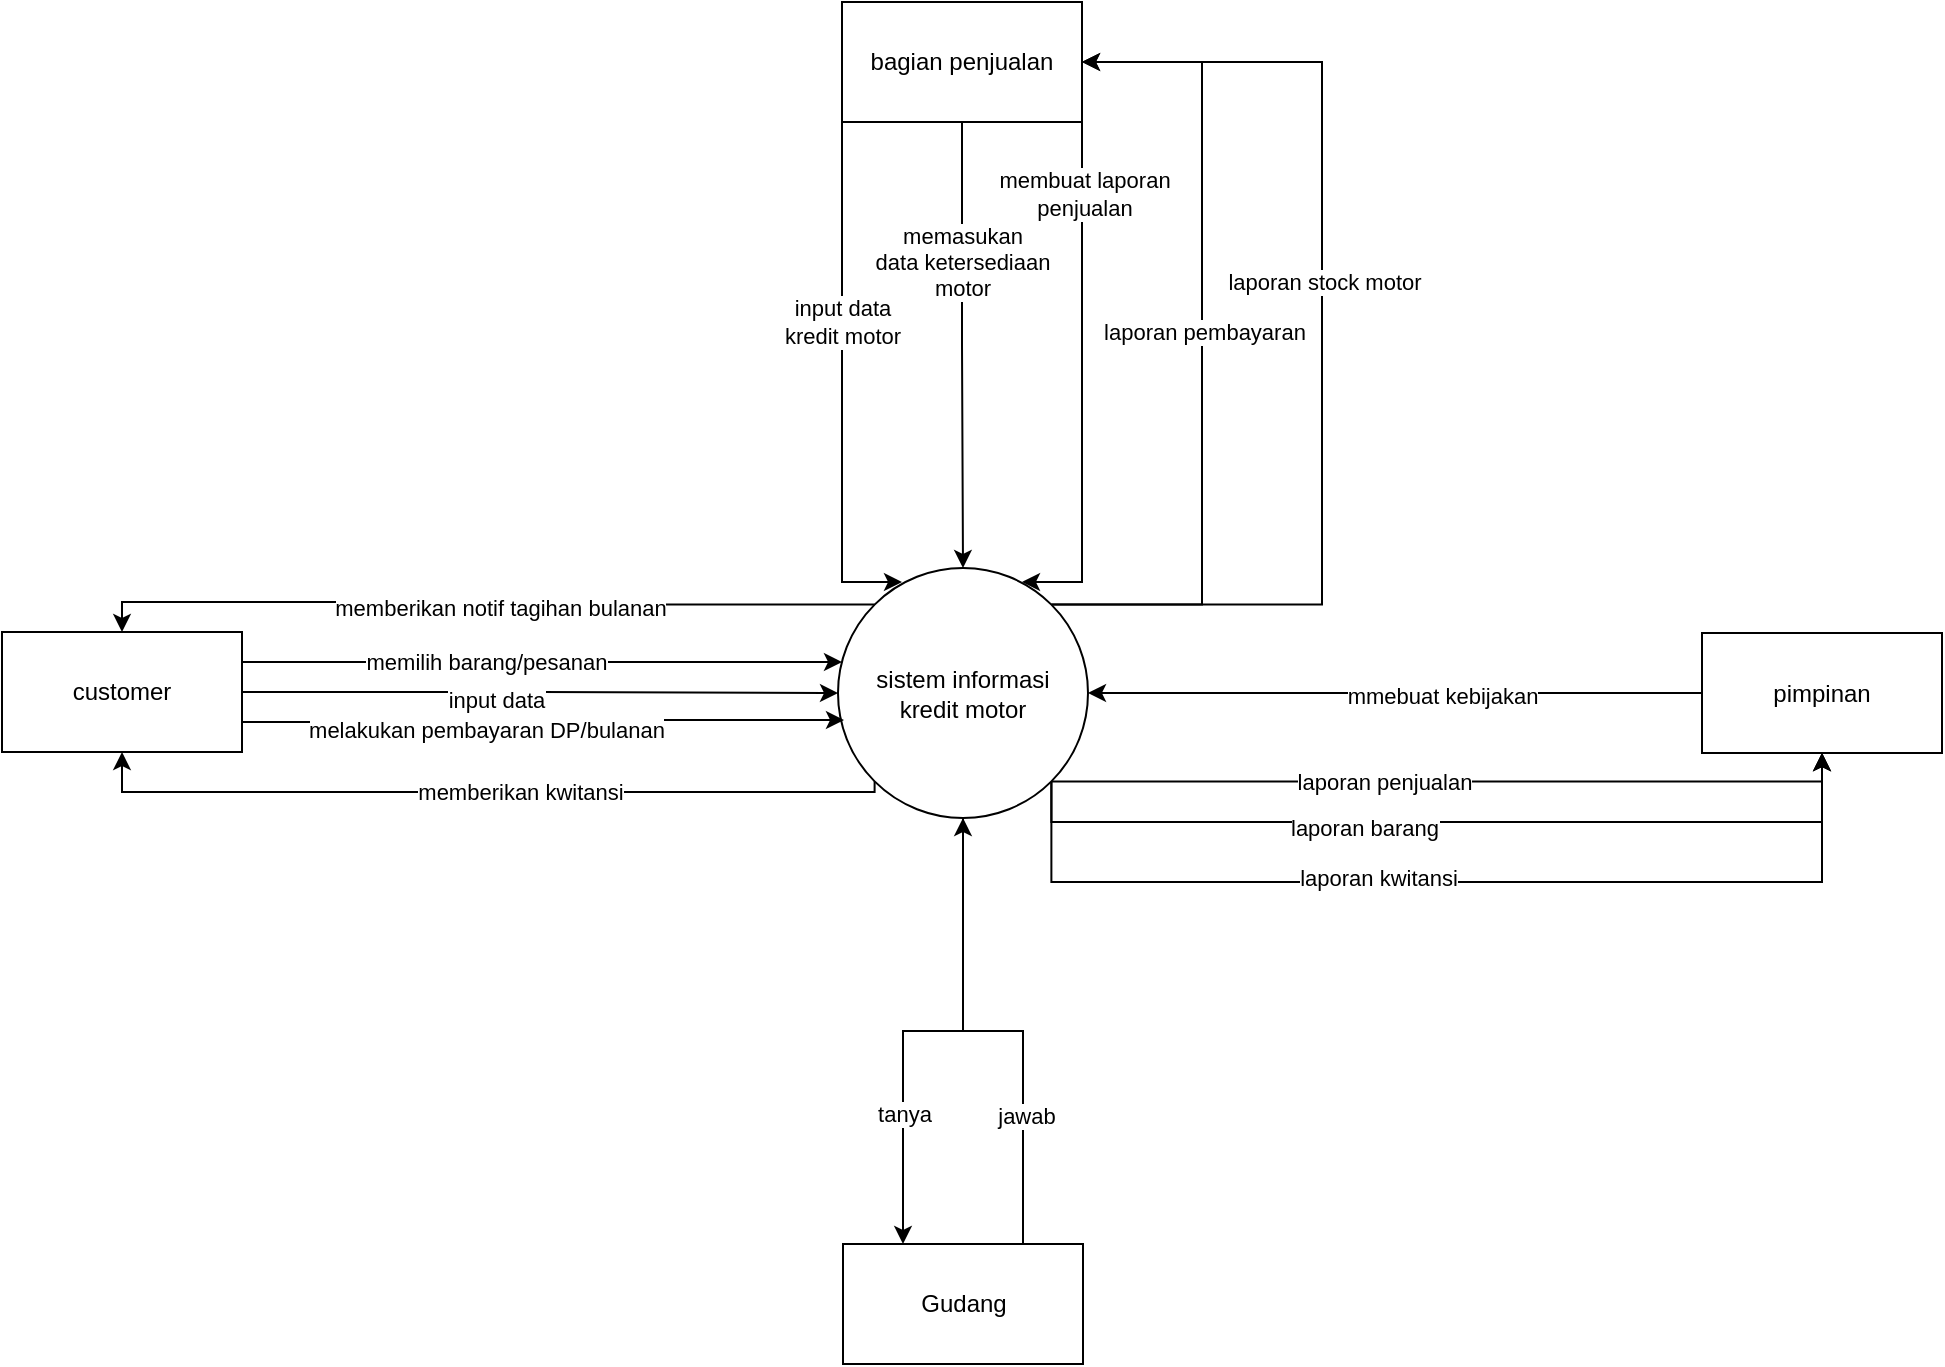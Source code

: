 <mxfile version="24.4.4" type="device">
  <diagram id="4cOmoD7kVX458PeyxUBy" name="Page-1">
    <mxGraphModel dx="1434" dy="879" grid="1" gridSize="10" guides="1" tooltips="1" connect="1" arrows="1" fold="1" page="1" pageScale="1" pageWidth="1100" pageHeight="850" math="0" shadow="0">
      <root>
        <mxCell id="0" />
        <mxCell id="1" parent="0" />
        <mxCell id="rYl-7uUuEtlIB3AwXQG3-11" style="edgeStyle=orthogonalEdgeStyle;rounded=0;orthogonalLoop=1;jettySize=auto;html=1;exitX=0;exitY=1;exitDx=0;exitDy=0;entryX=0.5;entryY=1;entryDx=0;entryDy=0;" parent="1" source="rYl-7uUuEtlIB3AwXQG3-1" target="rYl-7uUuEtlIB3AwXQG3-2" edge="1">
          <mxGeometry relative="1" as="geometry">
            <Array as="points">
              <mxPoint x="506" y="475" />
              <mxPoint x="130" y="475" />
            </Array>
          </mxGeometry>
        </mxCell>
        <mxCell id="rYl-7uUuEtlIB3AwXQG3-12" value="memberikan kwitansi" style="edgeLabel;html=1;align=center;verticalAlign=middle;resizable=0;points=[];" parent="rYl-7uUuEtlIB3AwXQG3-11" vertex="1" connectable="0">
          <mxGeometry x="-0.091" relative="1" as="geometry">
            <mxPoint as="offset" />
          </mxGeometry>
        </mxCell>
        <mxCell id="rYl-7uUuEtlIB3AwXQG3-21" style="edgeStyle=orthogonalEdgeStyle;rounded=0;orthogonalLoop=1;jettySize=auto;html=1;exitX=1;exitY=0;exitDx=0;exitDy=0;entryX=1;entryY=0.5;entryDx=0;entryDy=0;" parent="1" source="rYl-7uUuEtlIB3AwXQG3-1" target="rYl-7uUuEtlIB3AwXQG3-13" edge="1">
          <mxGeometry relative="1" as="geometry">
            <Array as="points">
              <mxPoint x="670" y="381" />
              <mxPoint x="670" y="110" />
            </Array>
          </mxGeometry>
        </mxCell>
        <mxCell id="rYl-7uUuEtlIB3AwXQG3-22" value="laporan pembayaran" style="edgeLabel;html=1;align=center;verticalAlign=middle;resizable=0;points=[];" parent="rYl-7uUuEtlIB3AwXQG3-21" vertex="1" connectable="0">
          <mxGeometry x="0.041" y="-1" relative="1" as="geometry">
            <mxPoint as="offset" />
          </mxGeometry>
        </mxCell>
        <mxCell id="rYl-7uUuEtlIB3AwXQG3-23" style="edgeStyle=orthogonalEdgeStyle;rounded=0;orthogonalLoop=1;jettySize=auto;html=1;exitX=1;exitY=0;exitDx=0;exitDy=0;entryX=1;entryY=0.5;entryDx=0;entryDy=0;" parent="1" source="rYl-7uUuEtlIB3AwXQG3-1" target="rYl-7uUuEtlIB3AwXQG3-13" edge="1">
          <mxGeometry relative="1" as="geometry">
            <Array as="points">
              <mxPoint x="730" y="381" />
              <mxPoint x="730" y="110" />
            </Array>
          </mxGeometry>
        </mxCell>
        <mxCell id="rYl-7uUuEtlIB3AwXQG3-24" value="laporan stock motor" style="edgeLabel;html=1;align=center;verticalAlign=middle;resizable=0;points=[];" parent="rYl-7uUuEtlIB3AwXQG3-23" vertex="1" connectable="0">
          <mxGeometry x="0.191" y="-1" relative="1" as="geometry">
            <mxPoint y="17" as="offset" />
          </mxGeometry>
        </mxCell>
        <mxCell id="RgltOJOQ-o09lIWsevZv-6" style="edgeStyle=orthogonalEdgeStyle;rounded=0;orthogonalLoop=1;jettySize=auto;html=1;exitX=1;exitY=1;exitDx=0;exitDy=0;entryX=0.5;entryY=1;entryDx=0;entryDy=0;" edge="1" parent="1" source="rYl-7uUuEtlIB3AwXQG3-1" target="RgltOJOQ-o09lIWsevZv-1">
          <mxGeometry relative="1" as="geometry">
            <Array as="points">
              <mxPoint x="980" y="470" />
            </Array>
          </mxGeometry>
        </mxCell>
        <mxCell id="RgltOJOQ-o09lIWsevZv-7" value="laporan penjualan" style="edgeLabel;html=1;align=center;verticalAlign=middle;resizable=0;points=[];" vertex="1" connectable="0" parent="RgltOJOQ-o09lIWsevZv-6">
          <mxGeometry x="-0.167" y="-4" relative="1" as="geometry">
            <mxPoint y="-4" as="offset" />
          </mxGeometry>
        </mxCell>
        <mxCell id="RgltOJOQ-o09lIWsevZv-8" style="edgeStyle=orthogonalEdgeStyle;rounded=0;orthogonalLoop=1;jettySize=auto;html=1;exitX=1;exitY=1;exitDx=0;exitDy=0;entryX=0.5;entryY=1;entryDx=0;entryDy=0;" edge="1" parent="1" source="rYl-7uUuEtlIB3AwXQG3-1" target="RgltOJOQ-o09lIWsevZv-1">
          <mxGeometry relative="1" as="geometry">
            <Array as="points">
              <mxPoint x="595" y="490" />
              <mxPoint x="980" y="490" />
            </Array>
          </mxGeometry>
        </mxCell>
        <mxCell id="RgltOJOQ-o09lIWsevZv-9" value="laporan barang" style="edgeLabel;html=1;align=center;verticalAlign=middle;resizable=0;points=[];" vertex="1" connectable="0" parent="RgltOJOQ-o09lIWsevZv-8">
          <mxGeometry x="-0.197" y="-3" relative="1" as="geometry">
            <mxPoint as="offset" />
          </mxGeometry>
        </mxCell>
        <mxCell id="RgltOJOQ-o09lIWsevZv-10" style="edgeStyle=orthogonalEdgeStyle;rounded=0;orthogonalLoop=1;jettySize=auto;html=1;exitX=1;exitY=1;exitDx=0;exitDy=0;entryX=0.5;entryY=1;entryDx=0;entryDy=0;" edge="1" parent="1" source="rYl-7uUuEtlIB3AwXQG3-1" target="RgltOJOQ-o09lIWsevZv-1">
          <mxGeometry relative="1" as="geometry">
            <Array as="points">
              <mxPoint x="595" y="520" />
              <mxPoint x="980" y="520" />
            </Array>
          </mxGeometry>
        </mxCell>
        <mxCell id="RgltOJOQ-o09lIWsevZv-11" value="laporan kwitansi" style="edgeLabel;html=1;align=center;verticalAlign=middle;resizable=0;points=[];" vertex="1" connectable="0" parent="RgltOJOQ-o09lIWsevZv-10">
          <mxGeometry x="-0.146" y="-3" relative="1" as="geometry">
            <mxPoint y="-5" as="offset" />
          </mxGeometry>
        </mxCell>
        <mxCell id="RgltOJOQ-o09lIWsevZv-13" style="edgeStyle=orthogonalEdgeStyle;rounded=0;orthogonalLoop=1;jettySize=auto;html=1;exitX=0;exitY=0;exitDx=0;exitDy=0;entryX=0.5;entryY=0;entryDx=0;entryDy=0;" edge="1" parent="1" source="rYl-7uUuEtlIB3AwXQG3-1" target="rYl-7uUuEtlIB3AwXQG3-2">
          <mxGeometry relative="1" as="geometry">
            <Array as="points">
              <mxPoint x="339" y="381" />
              <mxPoint x="339" y="380" />
              <mxPoint x="130" y="380" />
            </Array>
          </mxGeometry>
        </mxCell>
        <mxCell id="RgltOJOQ-o09lIWsevZv-14" value="memberikan notif tagihan bulanan" style="edgeLabel;html=1;align=center;verticalAlign=middle;resizable=0;points=[];" vertex="1" connectable="0" parent="RgltOJOQ-o09lIWsevZv-13">
          <mxGeometry x="-0.039" y="3" relative="1" as="geometry">
            <mxPoint as="offset" />
          </mxGeometry>
        </mxCell>
        <mxCell id="RgltOJOQ-o09lIWsevZv-30" style="edgeStyle=orthogonalEdgeStyle;rounded=0;orthogonalLoop=1;jettySize=auto;html=1;exitX=0.5;exitY=1;exitDx=0;exitDy=0;entryX=0.25;entryY=0;entryDx=0;entryDy=0;" edge="1" parent="1" source="rYl-7uUuEtlIB3AwXQG3-1" target="RgltOJOQ-o09lIWsevZv-15">
          <mxGeometry relative="1" as="geometry" />
        </mxCell>
        <mxCell id="RgltOJOQ-o09lIWsevZv-31" value="tanya" style="edgeLabel;html=1;align=center;verticalAlign=middle;resizable=0;points=[];" vertex="1" connectable="0" parent="RgltOJOQ-o09lIWsevZv-30">
          <mxGeometry x="0.465" relative="1" as="geometry">
            <mxPoint as="offset" />
          </mxGeometry>
        </mxCell>
        <mxCell id="rYl-7uUuEtlIB3AwXQG3-1" value="sistem informasi&lt;div&gt;kredit motor&lt;/div&gt;" style="ellipse;whiteSpace=wrap;html=1;aspect=fixed;" parent="1" vertex="1">
          <mxGeometry x="488" y="363" width="125" height="125" as="geometry" />
        </mxCell>
        <mxCell id="rYl-7uUuEtlIB3AwXQG3-3" style="edgeStyle=orthogonalEdgeStyle;rounded=0;orthogonalLoop=1;jettySize=auto;html=1;exitX=1;exitY=0.5;exitDx=0;exitDy=0;entryX=0;entryY=0.5;entryDx=0;entryDy=0;" parent="1" source="rYl-7uUuEtlIB3AwXQG3-2" target="rYl-7uUuEtlIB3AwXQG3-1" edge="1">
          <mxGeometry relative="1" as="geometry" />
        </mxCell>
        <mxCell id="rYl-7uUuEtlIB3AwXQG3-4" value="input data" style="edgeLabel;html=1;align=center;verticalAlign=middle;resizable=0;points=[];" parent="rYl-7uUuEtlIB3AwXQG3-3" vertex="1" connectable="0">
          <mxGeometry x="-0.149" y="-4" relative="1" as="geometry">
            <mxPoint as="offset" />
          </mxGeometry>
        </mxCell>
        <mxCell id="rYl-7uUuEtlIB3AwXQG3-2" value="customer" style="rounded=0;whiteSpace=wrap;html=1;" parent="1" vertex="1">
          <mxGeometry x="70" y="395" width="120" height="60" as="geometry" />
        </mxCell>
        <mxCell id="rYl-7uUuEtlIB3AwXQG3-7" style="edgeStyle=orthogonalEdgeStyle;rounded=0;orthogonalLoop=1;jettySize=auto;html=1;exitX=1;exitY=0.25;exitDx=0;exitDy=0;entryX=0.016;entryY=0.376;entryDx=0;entryDy=0;entryPerimeter=0;" parent="1" source="rYl-7uUuEtlIB3AwXQG3-2" target="rYl-7uUuEtlIB3AwXQG3-1" edge="1">
          <mxGeometry relative="1" as="geometry" />
        </mxCell>
        <mxCell id="rYl-7uUuEtlIB3AwXQG3-8" value="memilih barang/pesanan" style="edgeLabel;html=1;align=center;verticalAlign=middle;resizable=0;points=[];" parent="rYl-7uUuEtlIB3AwXQG3-7" vertex="1" connectable="0">
          <mxGeometry x="-0.187" relative="1" as="geometry">
            <mxPoint as="offset" />
          </mxGeometry>
        </mxCell>
        <mxCell id="rYl-7uUuEtlIB3AwXQG3-9" style="edgeStyle=orthogonalEdgeStyle;rounded=0;orthogonalLoop=1;jettySize=auto;html=1;exitX=1;exitY=0.75;exitDx=0;exitDy=0;entryX=0.024;entryY=0.608;entryDx=0;entryDy=0;entryPerimeter=0;" parent="1" source="rYl-7uUuEtlIB3AwXQG3-2" target="rYl-7uUuEtlIB3AwXQG3-1" edge="1">
          <mxGeometry relative="1" as="geometry" />
        </mxCell>
        <mxCell id="rYl-7uUuEtlIB3AwXQG3-10" value="melakukan pembayaran DP/bulanan" style="edgeLabel;html=1;align=center;verticalAlign=middle;resizable=0;points=[];" parent="rYl-7uUuEtlIB3AwXQG3-9" vertex="1" connectable="0">
          <mxGeometry x="-0.192" y="-4" relative="1" as="geometry">
            <mxPoint as="offset" />
          </mxGeometry>
        </mxCell>
        <mxCell id="rYl-7uUuEtlIB3AwXQG3-14" style="edgeStyle=orthogonalEdgeStyle;rounded=0;orthogonalLoop=1;jettySize=auto;html=1;" parent="1" source="rYl-7uUuEtlIB3AwXQG3-13" target="rYl-7uUuEtlIB3AwXQG3-1" edge="1">
          <mxGeometry relative="1" as="geometry" />
        </mxCell>
        <mxCell id="rYl-7uUuEtlIB3AwXQG3-15" value="memasukan&lt;div&gt;data ketersediaan&lt;/div&gt;&lt;div&gt;motor&lt;/div&gt;" style="edgeLabel;html=1;align=center;verticalAlign=middle;resizable=0;points=[];" parent="rYl-7uUuEtlIB3AwXQG3-14" vertex="1" connectable="0">
          <mxGeometry x="-0.204" y="-1" relative="1" as="geometry">
            <mxPoint x="1" y="-19" as="offset" />
          </mxGeometry>
        </mxCell>
        <mxCell id="rYl-7uUuEtlIB3AwXQG3-13" value="bagian penjualan" style="rounded=0;whiteSpace=wrap;html=1;" parent="1" vertex="1">
          <mxGeometry x="490" y="80" width="120" height="60" as="geometry" />
        </mxCell>
        <mxCell id="rYl-7uUuEtlIB3AwXQG3-16" style="edgeStyle=orthogonalEdgeStyle;rounded=0;orthogonalLoop=1;jettySize=auto;html=1;exitX=0.75;exitY=1;exitDx=0;exitDy=0;entryX=0.736;entryY=0.056;entryDx=0;entryDy=0;entryPerimeter=0;" parent="1" source="rYl-7uUuEtlIB3AwXQG3-13" target="rYl-7uUuEtlIB3AwXQG3-1" edge="1">
          <mxGeometry relative="1" as="geometry">
            <Array as="points">
              <mxPoint x="610" y="140" />
              <mxPoint x="610" y="370" />
            </Array>
          </mxGeometry>
        </mxCell>
        <mxCell id="rYl-7uUuEtlIB3AwXQG3-17" value="membuat laporan&lt;div&gt;penjualan&lt;/div&gt;" style="edgeLabel;html=1;align=center;verticalAlign=middle;resizable=0;points=[];" parent="rYl-7uUuEtlIB3AwXQG3-16" vertex="1" connectable="0">
          <mxGeometry x="-0.214" y="1" relative="1" as="geometry">
            <mxPoint y="-48" as="offset" />
          </mxGeometry>
        </mxCell>
        <mxCell id="rYl-7uUuEtlIB3AwXQG3-18" style="edgeStyle=orthogonalEdgeStyle;rounded=0;orthogonalLoop=1;jettySize=auto;html=1;exitX=0.25;exitY=1;exitDx=0;exitDy=0;entryX=0.256;entryY=0.056;entryDx=0;entryDy=0;entryPerimeter=0;" parent="1" source="rYl-7uUuEtlIB3AwXQG3-13" target="rYl-7uUuEtlIB3AwXQG3-1" edge="1">
          <mxGeometry relative="1" as="geometry">
            <Array as="points">
              <mxPoint x="490" y="140" />
              <mxPoint x="490" y="370" />
            </Array>
          </mxGeometry>
        </mxCell>
        <mxCell id="rYl-7uUuEtlIB3AwXQG3-20" value="input data&lt;div&gt;kredit motor&lt;/div&gt;" style="edgeLabel;html=1;align=center;verticalAlign=middle;resizable=0;points=[];" parent="rYl-7uUuEtlIB3AwXQG3-18" vertex="1" connectable="0">
          <mxGeometry x="-0.243" y="-1" relative="1" as="geometry">
            <mxPoint x="1" y="20" as="offset" />
          </mxGeometry>
        </mxCell>
        <mxCell id="RgltOJOQ-o09lIWsevZv-2" style="edgeStyle=orthogonalEdgeStyle;rounded=0;orthogonalLoop=1;jettySize=auto;html=1;entryX=1;entryY=0.5;entryDx=0;entryDy=0;" edge="1" parent="1" source="RgltOJOQ-o09lIWsevZv-1" target="rYl-7uUuEtlIB3AwXQG3-1">
          <mxGeometry relative="1" as="geometry" />
        </mxCell>
        <mxCell id="RgltOJOQ-o09lIWsevZv-3" value="mmebuat kebijakan" style="edgeLabel;html=1;align=center;verticalAlign=middle;resizable=0;points=[];" vertex="1" connectable="0" parent="RgltOJOQ-o09lIWsevZv-2">
          <mxGeometry x="-0.153" y="1" relative="1" as="geometry">
            <mxPoint as="offset" />
          </mxGeometry>
        </mxCell>
        <mxCell id="RgltOJOQ-o09lIWsevZv-1" value="pimpinan" style="rounded=0;whiteSpace=wrap;html=1;" vertex="1" parent="1">
          <mxGeometry x="920" y="395.5" width="120" height="60" as="geometry" />
        </mxCell>
        <mxCell id="RgltOJOQ-o09lIWsevZv-28" style="edgeStyle=orthogonalEdgeStyle;rounded=0;orthogonalLoop=1;jettySize=auto;html=1;exitX=0.75;exitY=0;exitDx=0;exitDy=0;entryX=0.5;entryY=1;entryDx=0;entryDy=0;" edge="1" parent="1" source="RgltOJOQ-o09lIWsevZv-15" target="rYl-7uUuEtlIB3AwXQG3-1">
          <mxGeometry relative="1" as="geometry" />
        </mxCell>
        <mxCell id="RgltOJOQ-o09lIWsevZv-29" value="jawab" style="edgeLabel;html=1;align=center;verticalAlign=middle;resizable=0;points=[];" vertex="1" connectable="0" parent="RgltOJOQ-o09lIWsevZv-28">
          <mxGeometry x="-0.473" relative="1" as="geometry">
            <mxPoint x="1" as="offset" />
          </mxGeometry>
        </mxCell>
        <mxCell id="RgltOJOQ-o09lIWsevZv-15" value="Gudang" style="rounded=0;whiteSpace=wrap;html=1;" vertex="1" parent="1">
          <mxGeometry x="490.5" y="701" width="120" height="60" as="geometry" />
        </mxCell>
      </root>
    </mxGraphModel>
  </diagram>
</mxfile>
